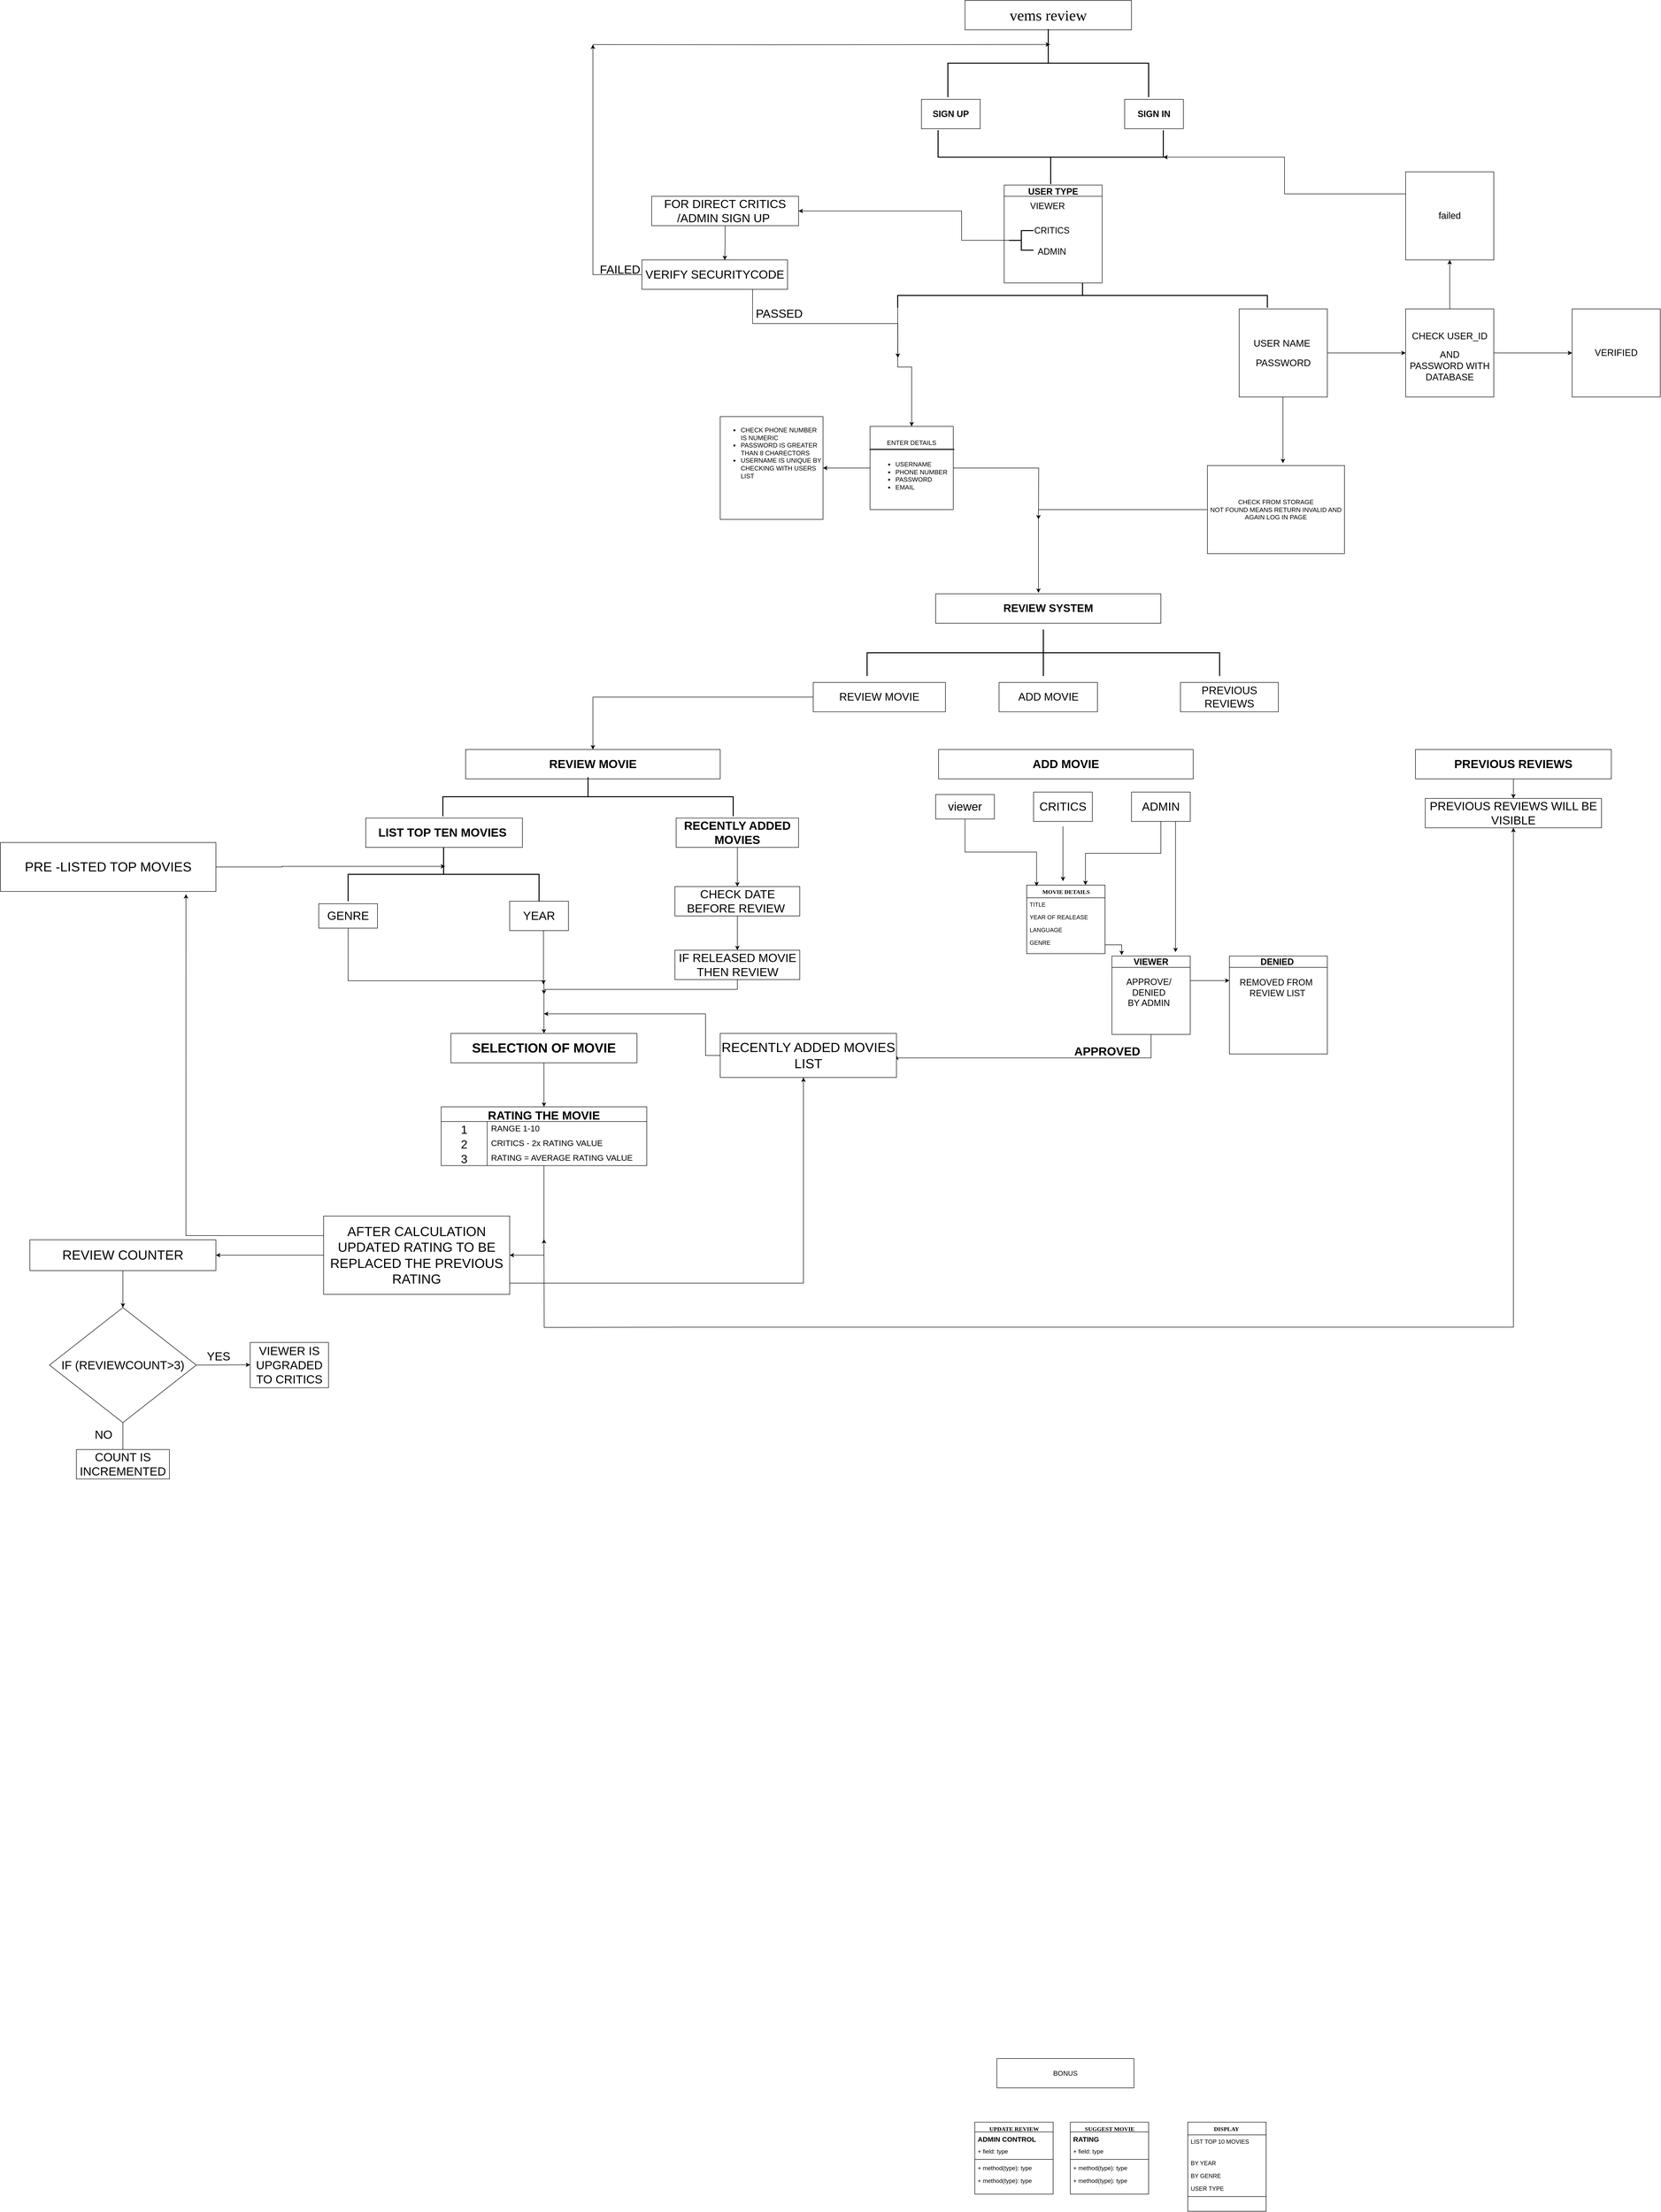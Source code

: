 <mxfile version="20.5.3" type="github">
  <diagram name="Page-1" id="9f46799a-70d6-7492-0946-bef42562c5a5">
    <mxGraphModel dx="3824" dy="2644" grid="1" gridSize="10" guides="1" tooltips="1" connect="1" arrows="1" fold="1" page="1" pageScale="1" pageWidth="1100" pageHeight="850" background="none" math="0" shadow="0">
      <root>
        <mxCell id="0" />
        <mxCell id="1" parent="0" />
        <mxCell id="78961159f06e98e8-56" value="MOVIE DETAILS" style="swimlane;html=1;fontStyle=1;align=center;verticalAlign=top;childLayout=stackLayout;horizontal=1;startSize=26;horizontalStack=0;resizeParent=1;resizeLast=0;collapsible=1;marginBottom=0;swimlaneFillColor=#ffffff;rounded=0;shadow=0;comic=0;labelBackgroundColor=none;strokeWidth=1;fillColor=none;fontFamily=Verdana;fontSize=12" parent="1" vertex="1">
          <mxGeometry x="326" y="177" width="160" height="140" as="geometry" />
        </mxCell>
        <mxCell id="78961159f06e98e8-58" value="TITLE" style="text;html=1;strokeColor=none;fillColor=none;align=left;verticalAlign=top;spacingLeft=4;spacingRight=4;whiteSpace=wrap;overflow=hidden;rotatable=0;points=[[0,0.5],[1,0.5]];portConstraint=eastwest;" parent="78961159f06e98e8-56" vertex="1">
          <mxGeometry y="26" width="160" height="26" as="geometry" />
        </mxCell>
        <mxCell id="78961159f06e98e8-57" value="YEAR OF REALEASE" style="text;html=1;strokeColor=none;fillColor=none;align=left;verticalAlign=top;spacingLeft=4;spacingRight=4;whiteSpace=wrap;overflow=hidden;rotatable=0;points=[[0,0.5],[1,0.5]];portConstraint=eastwest;" parent="78961159f06e98e8-56" vertex="1">
          <mxGeometry y="52" width="160" height="26" as="geometry" />
        </mxCell>
        <mxCell id="78961159f06e98e8-59" value="LANGUAGE" style="text;html=1;strokeColor=none;fillColor=none;align=left;verticalAlign=top;spacingLeft=4;spacingRight=4;whiteSpace=wrap;overflow=hidden;rotatable=0;points=[[0,0.5],[1,0.5]];portConstraint=eastwest;" parent="78961159f06e98e8-56" vertex="1">
          <mxGeometry y="78" width="160" height="26" as="geometry" />
        </mxCell>
        <mxCell id="78961159f06e98e8-61" value="GENRE" style="text;html=1;strokeColor=none;fillColor=none;align=left;verticalAlign=top;spacingLeft=4;spacingRight=4;whiteSpace=wrap;overflow=hidden;rotatable=0;points=[[0,0.5],[1,0.5]];portConstraint=eastwest;" parent="78961159f06e98e8-56" vertex="1">
          <mxGeometry y="104" width="160" height="36" as="geometry" />
        </mxCell>
        <mxCell id="78961159f06e98e8-108" value="UPDATE REVIEW" style="swimlane;html=1;fontStyle=1;align=center;verticalAlign=top;childLayout=stackLayout;horizontal=1;startSize=20;horizontalStack=0;resizeParent=1;resizeLast=0;collapsible=1;marginBottom=0;swimlaneFillColor=#ffffff;rounded=0;shadow=0;comic=0;labelBackgroundColor=none;strokeWidth=1;fillColor=none;fontFamily=Verdana;fontSize=12" parent="1" vertex="1">
          <mxGeometry x="220" y="2704" width="160" height="147" as="geometry" />
        </mxCell>
        <mxCell id="78961159f06e98e8-109" value="&lt;b&gt;&lt;font style=&quot;font-size: 14px;&quot;&gt;ADMIN CONTROL&lt;/font&gt;&lt;/b&gt;" style="text;html=1;strokeColor=none;fillColor=none;align=left;verticalAlign=top;spacingLeft=4;spacingRight=4;whiteSpace=wrap;overflow=hidden;rotatable=0;points=[[0,0.5],[1,0.5]];portConstraint=eastwest;" parent="78961159f06e98e8-108" vertex="1">
          <mxGeometry y="20" width="160" height="26" as="geometry" />
        </mxCell>
        <mxCell id="78961159f06e98e8-110" value="+ field: type" style="text;html=1;strokeColor=none;fillColor=none;align=left;verticalAlign=top;spacingLeft=4;spacingRight=4;whiteSpace=wrap;overflow=hidden;rotatable=0;points=[[0,0.5],[1,0.5]];portConstraint=eastwest;" parent="78961159f06e98e8-108" vertex="1">
          <mxGeometry y="46" width="160" height="26" as="geometry" />
        </mxCell>
        <mxCell id="78961159f06e98e8-116" value="" style="line;html=1;strokeWidth=1;fillColor=none;align=left;verticalAlign=middle;spacingTop=-1;spacingLeft=3;spacingRight=3;rotatable=0;labelPosition=right;points=[];portConstraint=eastwest;" parent="78961159f06e98e8-108" vertex="1">
          <mxGeometry y="72" width="160" height="8" as="geometry" />
        </mxCell>
        <mxCell id="78961159f06e98e8-117" value="+ method(type): type" style="text;html=1;strokeColor=none;fillColor=none;align=left;verticalAlign=top;spacingLeft=4;spacingRight=4;whiteSpace=wrap;overflow=hidden;rotatable=0;points=[[0,0.5],[1,0.5]];portConstraint=eastwest;" parent="78961159f06e98e8-108" vertex="1">
          <mxGeometry y="80" width="160" height="26" as="geometry" />
        </mxCell>
        <mxCell id="78961159f06e98e8-120" value="+ method(type): type" style="text;html=1;strokeColor=none;fillColor=none;align=left;verticalAlign=top;spacingLeft=4;spacingRight=4;whiteSpace=wrap;overflow=hidden;rotatable=0;points=[[0,0.5],[1,0.5]];portConstraint=eastwest;" parent="78961159f06e98e8-108" vertex="1">
          <mxGeometry y="106" width="160" height="26" as="geometry" />
        </mxCell>
        <mxCell id="sYFY0Qu50lyam46HtcYW-1" value="&lt;font face=&quot;Times New Roman&quot;&gt;&lt;span style=&quot;font-size: 31px;&quot;&gt;vems review&lt;/span&gt;&lt;/font&gt;" style="rounded=0;whiteSpace=wrap;html=1;" parent="1" vertex="1">
          <mxGeometry x="200" y="-1630" width="340" height="60" as="geometry" />
        </mxCell>
        <mxCell id="7-WyZozxblj0V6aCR82g-1" value="&lt;h2&gt;SIGN UP&lt;/h2&gt;" style="rounded=0;whiteSpace=wrap;html=1;" parent="1" vertex="1">
          <mxGeometry x="111" y="-1428" width="120" height="60" as="geometry" />
        </mxCell>
        <mxCell id="7-WyZozxblj0V6aCR82g-2" value="&lt;b&gt;&lt;font style=&quot;font-size: 18px;&quot;&gt;SIGN IN&lt;/font&gt;&lt;/b&gt;" style="rounded=0;whiteSpace=wrap;html=1;" parent="1" vertex="1">
          <mxGeometry x="526" y="-1428" width="120" height="60" as="geometry" />
        </mxCell>
        <mxCell id="KuA1bhgB0br6CfQzRi4M-9" value="" style="edgeStyle=orthogonalEdgeStyle;rounded=0;orthogonalLoop=1;jettySize=auto;html=1;" parent="1" source="7-WyZozxblj0V6aCR82g-3" target="KuA1bhgB0br6CfQzRi4M-8" edge="1">
          <mxGeometry relative="1" as="geometry" />
        </mxCell>
        <mxCell id="KuA1bhgB0br6CfQzRi4M-63" style="edgeStyle=orthogonalEdgeStyle;rounded=0;orthogonalLoop=1;jettySize=auto;html=1;fontFamily=Helvetica;fontSize=24;" parent="1" source="7-WyZozxblj0V6aCR82g-3" edge="1">
          <mxGeometry relative="1" as="geometry">
            <mxPoint x="350" y="-570" as="targetPoint" />
          </mxGeometry>
        </mxCell>
        <mxCell id="7-WyZozxblj0V6aCR82g-3" value="ENTER DETAILS&lt;br&gt;&lt;br&gt;&lt;div style=&quot;text-align: left;&quot;&gt;&lt;ul&gt;&lt;li&gt;&lt;span style=&quot;background-color: initial;&quot;&gt;USERNAME&lt;/span&gt;&lt;/li&gt;&lt;li&gt;&lt;span style=&quot;background-color: initial;&quot;&gt;PHONE NUMBER&lt;/span&gt;&lt;/li&gt;&lt;li&gt;&lt;span style=&quot;background-color: initial;&quot;&gt;PASSWORD&lt;/span&gt;&lt;/li&gt;&lt;li&gt;&lt;span style=&quot;background-color: initial;&quot;&gt;EMAIL&lt;/span&gt;&lt;/li&gt;&lt;/ul&gt;&lt;/div&gt;" style="whiteSpace=wrap;html=1;aspect=fixed;fontSize=13;" parent="1" vertex="1">
          <mxGeometry x="6" y="-760" width="170" height="170" as="geometry" />
        </mxCell>
        <mxCell id="7-WyZozxblj0V6aCR82g-6" value="" style="edgeStyle=orthogonalEdgeStyle;rounded=0;orthogonalLoop=1;jettySize=auto;html=1;fontSize=13;entryX=0.551;entryY=-0.027;entryDx=0;entryDy=0;entryPerimeter=0;" parent="1" source="7-WyZozxblj0V6aCR82g-4" target="7-WyZozxblj0V6aCR82g-7" edge="1">
          <mxGeometry relative="1" as="geometry">
            <mxPoint x="640" y="-475" as="targetPoint" />
            <Array as="points">
              <mxPoint x="850" y="-707" />
            </Array>
          </mxGeometry>
        </mxCell>
        <mxCell id="SGyxiP2BheImtmJJFHSf-2" style="edgeStyle=orthogonalEdgeStyle;rounded=0;orthogonalLoop=1;jettySize=auto;html=1;exitX=1;exitY=0.5;exitDx=0;exitDy=0;" edge="1" parent="1" source="7-WyZozxblj0V6aCR82g-4" target="SGyxiP2BheImtmJJFHSf-1">
          <mxGeometry relative="1" as="geometry" />
        </mxCell>
        <mxCell id="7-WyZozxblj0V6aCR82g-4" value="&lt;h2&gt;&lt;span style=&quot;font-weight: normal;&quot;&gt;USER NAME&amp;nbsp;&lt;/span&gt;&lt;/h2&gt;&lt;h2&gt;&lt;span style=&quot;font-weight: normal;&quot;&gt;PASSWORD&lt;/span&gt;&lt;/h2&gt;" style="whiteSpace=wrap;html=1;aspect=fixed;fontSize=13;labelPosition=center;verticalLabelPosition=middle;align=center;verticalAlign=middle;" parent="1" vertex="1">
          <mxGeometry x="760" y="-1000" width="180" height="180" as="geometry" />
        </mxCell>
        <mxCell id="KuA1bhgB0br6CfQzRi4M-61" style="edgeStyle=orthogonalEdgeStyle;rounded=0;orthogonalLoop=1;jettySize=auto;html=1;exitX=0;exitY=0.5;exitDx=0;exitDy=0;fontFamily=Helvetica;fontSize=24;" parent="1" source="7-WyZozxblj0V6aCR82g-7" edge="1">
          <mxGeometry relative="1" as="geometry">
            <mxPoint x="350" y="-420" as="targetPoint" />
            <Array as="points">
              <mxPoint x="350" y="-590" />
              <mxPoint x="350" y="-420" />
            </Array>
          </mxGeometry>
        </mxCell>
        <mxCell id="7-WyZozxblj0V6aCR82g-7" value="CHECK FROM STORAGE&lt;br&gt;NOT FOUND MEANS RETURN INVALID AND AGAIN LOG IN PAGE" style="rounded=0;whiteSpace=wrap;html=1;fontSize=13;" parent="1" vertex="1">
          <mxGeometry x="695" y="-680" width="280" height="180" as="geometry" />
        </mxCell>
        <mxCell id="7-WyZozxblj0V6aCR82g-17" value="&lt;b&gt;&lt;font style=&quot;font-size: 24px;&quot;&gt;ADD MOVIE&lt;/font&gt;&lt;/b&gt;" style="rounded=0;whiteSpace=wrap;html=1;" parent="1" vertex="1">
          <mxGeometry x="146" y="-100" width="520" height="60" as="geometry" />
        </mxCell>
        <mxCell id="KuA1bhgB0br6CfQzRi4M-30" style="edgeStyle=orthogonalEdgeStyle;rounded=0;orthogonalLoop=1;jettySize=auto;html=1;exitX=0.5;exitY=1;exitDx=0;exitDy=0;entryX=0.126;entryY=0.017;entryDx=0;entryDy=0;entryPerimeter=0;fontFamily=Helvetica;fontSize=22;" parent="1" source="7-WyZozxblj0V6aCR82g-18" target="78961159f06e98e8-56" edge="1">
          <mxGeometry relative="1" as="geometry" />
        </mxCell>
        <mxCell id="7-WyZozxblj0V6aCR82g-18" value="viewer" style="rounded=0;whiteSpace=wrap;html=1;fontSize=24;" parent="1" vertex="1">
          <mxGeometry x="140" y="-8" width="120" height="50" as="geometry" />
        </mxCell>
        <mxCell id="7-WyZozxblj0V6aCR82g-45" value="USER TYPE" style="swimlane;fontSize=18;" parent="1" vertex="1">
          <mxGeometry x="280" y="-1253" width="200" height="200" as="geometry" />
        </mxCell>
        <mxCell id="7-WyZozxblj0V6aCR82g-47" value="VIEWER" style="text;html=1;align=center;verticalAlign=middle;resizable=0;points=[];autosize=1;strokeColor=none;fillColor=none;fontSize=18;" parent="7-WyZozxblj0V6aCR82g-45" vertex="1">
          <mxGeometry x="43" y="23" width="90" height="40" as="geometry" />
        </mxCell>
        <mxCell id="7-WyZozxblj0V6aCR82g-48" value="CRITICS&lt;br&gt;&lt;br&gt;ADMIN" style="text;html=1;align=center;verticalAlign=middle;resizable=0;points=[];autosize=1;strokeColor=none;fillColor=none;fontSize=18;" parent="7-WyZozxblj0V6aCR82g-45" vertex="1">
          <mxGeometry x="47" y="75" width="100" height="80" as="geometry" />
        </mxCell>
        <mxCell id="KuA1bhgB0br6CfQzRi4M-170" value="" style="strokeWidth=2;html=1;shape=mxgraph.flowchart.annotation_2;align=left;labelPosition=right;pointerEvents=1;fontFamily=Helvetica;fontSize=24;" parent="7-WyZozxblj0V6aCR82g-45" vertex="1">
          <mxGeometry x="10" y="93" width="50" height="40" as="geometry" />
        </mxCell>
        <mxCell id="7-WyZozxblj0V6aCR82g-84" value="BONUS" style="rounded=0;whiteSpace=wrap;html=1;fontSize=14;" parent="1" vertex="1">
          <mxGeometry x="265" y="2574" width="280" height="60" as="geometry" />
        </mxCell>
        <mxCell id="7-WyZozxblj0V6aCR82g-85" value="SUGGEST MOVIE" style="swimlane;html=1;fontStyle=1;align=center;verticalAlign=top;childLayout=stackLayout;horizontal=1;startSize=20;horizontalStack=0;resizeParent=1;resizeLast=0;collapsible=1;marginBottom=0;swimlaneFillColor=#ffffff;rounded=0;shadow=0;comic=0;labelBackgroundColor=none;strokeWidth=1;fillColor=none;fontFamily=Verdana;fontSize=12" parent="1" vertex="1">
          <mxGeometry x="415" y="2704" width="160" height="147" as="geometry" />
        </mxCell>
        <mxCell id="7-WyZozxblj0V6aCR82g-86" value="&lt;span style=&quot;font-size: 14px;&quot;&gt;&lt;b&gt;RATING&lt;/b&gt;&lt;/span&gt;" style="text;html=1;strokeColor=none;fillColor=none;align=left;verticalAlign=top;spacingLeft=4;spacingRight=4;whiteSpace=wrap;overflow=hidden;rotatable=0;points=[[0,0.5],[1,0.5]];portConstraint=eastwest;" parent="7-WyZozxblj0V6aCR82g-85" vertex="1">
          <mxGeometry y="20" width="160" height="26" as="geometry" />
        </mxCell>
        <mxCell id="7-WyZozxblj0V6aCR82g-87" value="+ field: type" style="text;html=1;strokeColor=none;fillColor=none;align=left;verticalAlign=top;spacingLeft=4;spacingRight=4;whiteSpace=wrap;overflow=hidden;rotatable=0;points=[[0,0.5],[1,0.5]];portConstraint=eastwest;" parent="7-WyZozxblj0V6aCR82g-85" vertex="1">
          <mxGeometry y="46" width="160" height="26" as="geometry" />
        </mxCell>
        <mxCell id="7-WyZozxblj0V6aCR82g-88" value="" style="line;html=1;strokeWidth=1;fillColor=none;align=left;verticalAlign=middle;spacingTop=-1;spacingLeft=3;spacingRight=3;rotatable=0;labelPosition=right;points=[];portConstraint=eastwest;" parent="7-WyZozxblj0V6aCR82g-85" vertex="1">
          <mxGeometry y="72" width="160" height="8" as="geometry" />
        </mxCell>
        <mxCell id="7-WyZozxblj0V6aCR82g-89" value="+ method(type): type" style="text;html=1;strokeColor=none;fillColor=none;align=left;verticalAlign=top;spacingLeft=4;spacingRight=4;whiteSpace=wrap;overflow=hidden;rotatable=0;points=[[0,0.5],[1,0.5]];portConstraint=eastwest;" parent="7-WyZozxblj0V6aCR82g-85" vertex="1">
          <mxGeometry y="80" width="160" height="26" as="geometry" />
        </mxCell>
        <mxCell id="7-WyZozxblj0V6aCR82g-90" value="+ method(type): type" style="text;html=1;strokeColor=none;fillColor=none;align=left;verticalAlign=top;spacingLeft=4;spacingRight=4;whiteSpace=wrap;overflow=hidden;rotatable=0;points=[[0,0.5],[1,0.5]];portConstraint=eastwest;" parent="7-WyZozxblj0V6aCR82g-85" vertex="1">
          <mxGeometry y="106" width="160" height="26" as="geometry" />
        </mxCell>
        <mxCell id="7-WyZozxblj0V6aCR82g-91" value="DISPLAY&amp;nbsp;" style="swimlane;html=1;fontStyle=1;align=center;verticalAlign=top;childLayout=stackLayout;horizontal=1;startSize=26;horizontalStack=0;resizeParent=1;resizeLast=0;collapsible=1;marginBottom=0;swimlaneFillColor=#ffffff;rounded=0;shadow=0;comic=0;labelBackgroundColor=none;strokeWidth=1;fillColor=none;fontFamily=Verdana;fontSize=12" parent="1" vertex="1">
          <mxGeometry x="655" y="2704" width="160" height="182" as="geometry" />
        </mxCell>
        <mxCell id="7-WyZozxblj0V6aCR82g-92" value="LIST TOP 10 MOVIES" style="text;html=1;strokeColor=none;fillColor=none;align=left;verticalAlign=top;spacingLeft=4;spacingRight=4;whiteSpace=wrap;overflow=hidden;rotatable=0;points=[[0,0.5],[1,0.5]];portConstraint=eastwest;" parent="7-WyZozxblj0V6aCR82g-91" vertex="1">
          <mxGeometry y="26" width="160" height="44" as="geometry" />
        </mxCell>
        <mxCell id="7-WyZozxblj0V6aCR82g-93" value="BY YEAR" style="text;html=1;strokeColor=none;fillColor=none;align=left;verticalAlign=top;spacingLeft=4;spacingRight=4;whiteSpace=wrap;overflow=hidden;rotatable=0;points=[[0,0.5],[1,0.5]];portConstraint=eastwest;" parent="7-WyZozxblj0V6aCR82g-91" vertex="1">
          <mxGeometry y="70" width="160" height="26" as="geometry" />
        </mxCell>
        <mxCell id="7-WyZozxblj0V6aCR82g-94" value="BY GENRE" style="text;html=1;strokeColor=none;fillColor=none;align=left;verticalAlign=top;spacingLeft=4;spacingRight=4;whiteSpace=wrap;overflow=hidden;rotatable=0;points=[[0,0.5],[1,0.5]];portConstraint=eastwest;" parent="7-WyZozxblj0V6aCR82g-91" vertex="1">
          <mxGeometry y="96" width="160" height="26" as="geometry" />
        </mxCell>
        <mxCell id="7-WyZozxblj0V6aCR82g-95" value="USER TYPE" style="text;html=1;strokeColor=none;fillColor=none;align=left;verticalAlign=top;spacingLeft=4;spacingRight=4;whiteSpace=wrap;overflow=hidden;rotatable=0;points=[[0,0.5],[1,0.5]];portConstraint=eastwest;" parent="7-WyZozxblj0V6aCR82g-91" vertex="1">
          <mxGeometry y="122" width="160" height="26" as="geometry" />
        </mxCell>
        <mxCell id="7-WyZozxblj0V6aCR82g-96" value="" style="line;html=1;strokeWidth=1;fillColor=none;align=left;verticalAlign=middle;spacingTop=-1;spacingLeft=3;spacingRight=3;rotatable=0;labelPosition=right;points=[];portConstraint=eastwest;" parent="7-WyZozxblj0V6aCR82g-91" vertex="1">
          <mxGeometry y="148" width="160" height="8" as="geometry" />
        </mxCell>
        <mxCell id="7-WyZozxblj0V6aCR82g-97" value="+ method(type): type" style="text;html=1;strokeColor=none;fillColor=none;align=left;verticalAlign=top;spacingLeft=4;spacingRight=4;whiteSpace=wrap;overflow=hidden;rotatable=0;points=[[0,0.5],[1,0.5]];portConstraint=eastwest;" parent="7-WyZozxblj0V6aCR82g-91" vertex="1">
          <mxGeometry y="156" width="160" height="6" as="geometry" />
        </mxCell>
        <mxCell id="KuA1bhgB0br6CfQzRi4M-3" value="" style="strokeWidth=2;html=1;shape=mxgraph.flowchart.annotation_2;align=left;labelPosition=right;pointerEvents=1;rotation=90;" parent="1" vertex="1">
          <mxGeometry x="300.5" y="-1707" width="139" height="410" as="geometry" />
        </mxCell>
        <mxCell id="KuA1bhgB0br6CfQzRi4M-7" value="" style="line;strokeWidth=2;html=1;" parent="1" vertex="1">
          <mxGeometry x="5" y="-718" width="173" height="10" as="geometry" />
        </mxCell>
        <mxCell id="KuA1bhgB0br6CfQzRi4M-8" value="&lt;ul&gt;&lt;li&gt;CHECK PHONE NUMBER IS NUMERIC&lt;/li&gt;&lt;li&gt;PASSWORD IS GREATER THAN 8 CHARECTORS&lt;/li&gt;&lt;li&gt;USERNAME IS UNIQUE BY CHECKING WITH USERS LIST&lt;/li&gt;&lt;/ul&gt;" style="whiteSpace=wrap;html=1;aspect=fixed;fontSize=13;align=left;verticalAlign=top;" parent="1" vertex="1">
          <mxGeometry x="-300" y="-780" width="210" height="210" as="geometry" />
        </mxCell>
        <mxCell id="KuA1bhgB0br6CfQzRi4M-12" value="&lt;font style=&quot;font-size: 22px;&quot;&gt;&lt;b&gt;REVIEW SYSTEM&lt;/b&gt;&lt;/font&gt;" style="rounded=0;whiteSpace=wrap;html=1;fontFamily=Helvetica;" parent="1" vertex="1">
          <mxGeometry x="140" y="-418" width="460" height="60" as="geometry" />
        </mxCell>
        <mxCell id="KuA1bhgB0br6CfQzRi4M-13" value="PREVIOUS REVIEWS" style="rounded=0;whiteSpace=wrap;html=1;fontFamily=Helvetica;fontSize=22;" parent="1" vertex="1">
          <mxGeometry x="640" y="-237" width="200" height="60" as="geometry" />
        </mxCell>
        <mxCell id="KuA1bhgB0br6CfQzRi4M-14" value="ADD MOVIE" style="rounded=0;whiteSpace=wrap;html=1;fontFamily=Helvetica;fontSize=22;" parent="1" vertex="1">
          <mxGeometry x="269.5" y="-237" width="201" height="60" as="geometry" />
        </mxCell>
        <mxCell id="KuA1bhgB0br6CfQzRi4M-66" style="edgeStyle=orthogonalEdgeStyle;rounded=0;orthogonalLoop=1;jettySize=auto;html=1;entryX=0.5;entryY=0;entryDx=0;entryDy=0;fontFamily=Helvetica;fontSize=24;" parent="1" source="KuA1bhgB0br6CfQzRi4M-15" target="KuA1bhgB0br6CfQzRi4M-51" edge="1">
          <mxGeometry relative="1" as="geometry" />
        </mxCell>
        <mxCell id="KuA1bhgB0br6CfQzRi4M-15" value="REVIEW MOVIE" style="rounded=0;whiteSpace=wrap;html=1;fontFamily=Helvetica;fontSize=22;" parent="1" vertex="1">
          <mxGeometry x="-110" y="-237" width="270" height="60" as="geometry" />
        </mxCell>
        <mxCell id="KuA1bhgB0br6CfQzRi4M-29" style="edgeStyle=orthogonalEdgeStyle;rounded=0;orthogonalLoop=1;jettySize=auto;html=1;fontFamily=Helvetica;fontSize=22;" parent="1" edge="1">
          <mxGeometry relative="1" as="geometry">
            <mxPoint x="400" y="57" as="sourcePoint" />
            <mxPoint x="400" y="169" as="targetPoint" />
          </mxGeometry>
        </mxCell>
        <mxCell id="KuA1bhgB0br6CfQzRi4M-22" value="CRITICS" style="whiteSpace=wrap;html=1;fontSize=24;rounded=0;" parent="1" vertex="1">
          <mxGeometry x="340" y="-13" width="120" height="60" as="geometry" />
        </mxCell>
        <mxCell id="KuA1bhgB0br6CfQzRi4M-31" style="edgeStyle=orthogonalEdgeStyle;rounded=0;orthogonalLoop=1;jettySize=auto;html=1;exitX=0.5;exitY=1;exitDx=0;exitDy=0;entryX=0.75;entryY=0;entryDx=0;entryDy=0;fontFamily=Helvetica;fontSize=22;" parent="1" source="KuA1bhgB0br6CfQzRi4M-24" target="78961159f06e98e8-56" edge="1">
          <mxGeometry relative="1" as="geometry" />
        </mxCell>
        <mxCell id="KuA1bhgB0br6CfQzRi4M-35" style="edgeStyle=orthogonalEdgeStyle;rounded=0;orthogonalLoop=1;jettySize=auto;html=1;exitX=0.75;exitY=1;exitDx=0;exitDy=0;fontFamily=Helvetica;fontSize=22;" parent="1" source="KuA1bhgB0br6CfQzRi4M-24" edge="1">
          <mxGeometry relative="1" as="geometry">
            <mxPoint x="630" y="85" as="sourcePoint" />
            <mxPoint x="630" y="314" as="targetPoint" />
          </mxGeometry>
        </mxCell>
        <mxCell id="KuA1bhgB0br6CfQzRi4M-24" value="ADMIN" style="whiteSpace=wrap;html=1;fontSize=24;rounded=0;" parent="1" vertex="1">
          <mxGeometry x="540" y="-13" width="120" height="60" as="geometry" />
        </mxCell>
        <mxCell id="KuA1bhgB0br6CfQzRi4M-33" style="edgeStyle=orthogonalEdgeStyle;rounded=0;orthogonalLoop=1;jettySize=auto;html=1;exitX=1;exitY=0.5;exitDx=0;exitDy=0;fontFamily=Helvetica;fontSize=22;" parent="1" source="78961159f06e98e8-61" edge="1">
          <mxGeometry relative="1" as="geometry">
            <mxPoint x="520" y="320" as="targetPoint" />
          </mxGeometry>
        </mxCell>
        <mxCell id="KuA1bhgB0br6CfQzRi4M-48" style="edgeStyle=orthogonalEdgeStyle;rounded=0;orthogonalLoop=1;jettySize=auto;html=1;exitX=1;exitY=0.25;exitDx=0;exitDy=0;entryX=0;entryY=0.25;entryDx=0;entryDy=0;fontFamily=Helvetica;fontSize=18;" parent="1" source="KuA1bhgB0br6CfQzRi4M-38" target="KuA1bhgB0br6CfQzRi4M-46" edge="1">
          <mxGeometry relative="1" as="geometry">
            <Array as="points">
              <mxPoint x="660" y="372" />
            </Array>
          </mxGeometry>
        </mxCell>
        <mxCell id="KuA1bhgB0br6CfQzRi4M-128" style="edgeStyle=orthogonalEdgeStyle;rounded=0;orthogonalLoop=1;jettySize=auto;html=1;exitX=0.5;exitY=1;exitDx=0;exitDy=0;fontFamily=Helvetica;fontSize=27;entryX=1;entryY=0.5;entryDx=0;entryDy=0;" parent="1" source="KuA1bhgB0br6CfQzRi4M-38" target="KuA1bhgB0br6CfQzRi4M-102" edge="1">
          <mxGeometry relative="1" as="geometry">
            <mxPoint x="110" y="490" as="targetPoint" />
            <Array as="points">
              <mxPoint x="580" y="530" />
              <mxPoint x="60" y="530" />
            </Array>
          </mxGeometry>
        </mxCell>
        <mxCell id="KuA1bhgB0br6CfQzRi4M-38" value="VIEWER" style="swimlane;whiteSpace=wrap;html=1;fontFamily=Helvetica;fontSize=18;" parent="1" vertex="1">
          <mxGeometry x="500" y="322" width="160" height="160" as="geometry" />
        </mxCell>
        <mxCell id="KuA1bhgB0br6CfQzRi4M-39" value="APPROVE/&lt;br&gt;DENIED&lt;br&gt;BY ADMIN" style="text;html=1;align=center;verticalAlign=middle;resizable=0;points=[];autosize=1;strokeColor=none;fillColor=none;fontSize=18;fontFamily=Helvetica;" parent="KuA1bhgB0br6CfQzRi4M-38" vertex="1">
          <mxGeometry x="15" y="35" width="120" height="80" as="geometry" />
        </mxCell>
        <mxCell id="KuA1bhgB0br6CfQzRi4M-45" value="APPROVED" style="text;strokeColor=none;fillColor=none;html=1;fontSize=24;fontStyle=1;verticalAlign=middle;align=center;fontFamily=Helvetica;" parent="1" vertex="1">
          <mxGeometry x="440" y="497" width="100" height="40" as="geometry" />
        </mxCell>
        <mxCell id="KuA1bhgB0br6CfQzRi4M-46" value="DENIED&amp;nbsp;" style="swimlane;whiteSpace=wrap;html=1;fontFamily=Helvetica;fontSize=18;" parent="1" vertex="1">
          <mxGeometry x="740" y="322" width="200" height="200" as="geometry" />
        </mxCell>
        <mxCell id="KuA1bhgB0br6CfQzRi4M-47" value="REMOVED FROM&lt;br&gt;&amp;nbsp;REVIEW LIST" style="text;html=1;align=center;verticalAlign=middle;resizable=0;points=[];autosize=1;strokeColor=none;fillColor=none;fontSize=18;fontFamily=Helvetica;" parent="KuA1bhgB0br6CfQzRi4M-46" vertex="1">
          <mxGeometry x="10" y="35" width="170" height="60" as="geometry" />
        </mxCell>
        <mxCell id="KuA1bhgB0br6CfQzRi4M-51" value="&lt;span style=&quot;font-size: 24px;&quot;&gt;&lt;b&gt;REVIEW MOVIE&lt;/b&gt;&lt;/span&gt;" style="rounded=0;whiteSpace=wrap;html=1;" parent="1" vertex="1">
          <mxGeometry x="-820" y="-100" width="520" height="60" as="geometry" />
        </mxCell>
        <mxCell id="KuA1bhgB0br6CfQzRi4M-93" style="edgeStyle=orthogonalEdgeStyle;rounded=0;orthogonalLoop=1;jettySize=auto;html=1;exitX=0.5;exitY=1;exitDx=0;exitDy=0;entryX=0.5;entryY=0;entryDx=0;entryDy=0;fontFamily=Helvetica;fontSize=27;" parent="1" source="KuA1bhgB0br6CfQzRi4M-52" target="KuA1bhgB0br6CfQzRi4M-92" edge="1">
          <mxGeometry relative="1" as="geometry" />
        </mxCell>
        <mxCell id="KuA1bhgB0br6CfQzRi4M-52" value="GENRE" style="rounded=0;whiteSpace=wrap;html=1;fontSize=24;" parent="1" vertex="1">
          <mxGeometry x="-1120" y="215" width="120" height="50" as="geometry" />
        </mxCell>
        <mxCell id="KuA1bhgB0br6CfQzRi4M-95" style="edgeStyle=orthogonalEdgeStyle;rounded=0;orthogonalLoop=1;jettySize=auto;html=1;exitX=0.5;exitY=1;exitDx=0;exitDy=0;fontFamily=Helvetica;fontSize=27;" parent="1" edge="1">
          <mxGeometry relative="1" as="geometry">
            <mxPoint x="-661" y="270" as="sourcePoint" />
            <mxPoint x="-661" y="380" as="targetPoint" />
          </mxGeometry>
        </mxCell>
        <mxCell id="KuA1bhgB0br6CfQzRi4M-53" value="YEAR" style="whiteSpace=wrap;html=1;fontSize=24;rounded=0;" parent="1" vertex="1">
          <mxGeometry x="-730" y="210" width="120" height="60" as="geometry" />
        </mxCell>
        <mxCell id="KuA1bhgB0br6CfQzRi4M-69" value="" style="edgeStyle=orthogonalEdgeStyle;rounded=0;orthogonalLoop=1;jettySize=auto;html=1;fontFamily=Helvetica;fontSize=24;" parent="1" source="KuA1bhgB0br6CfQzRi4M-54" target="KuA1bhgB0br6CfQzRi4M-68" edge="1">
          <mxGeometry relative="1" as="geometry" />
        </mxCell>
        <mxCell id="KuA1bhgB0br6CfQzRi4M-54" value="&lt;b&gt;RECENTLY ADDED MOVIES&lt;/b&gt;" style="whiteSpace=wrap;html=1;fontSize=24;rounded=0;" parent="1" vertex="1">
          <mxGeometry x="-390" y="40" width="250" height="60" as="geometry" />
        </mxCell>
        <mxCell id="KuA1bhgB0br6CfQzRi4M-55" value="&lt;font size=&quot;1&quot; style=&quot;&quot;&gt;&lt;b style=&quot;font-size: 24px;&quot;&gt;LIST TOP TEN MOVIES&amp;nbsp;&lt;/b&gt;&lt;/font&gt;" style="rounded=0;whiteSpace=wrap;html=1;fontFamily=Helvetica;fontSize=18;align=center;" parent="1" vertex="1">
          <mxGeometry x="-1024" y="40" width="320" height="60" as="geometry" />
        </mxCell>
        <mxCell id="KuA1bhgB0br6CfQzRi4M-56" value="" style="strokeWidth=2;html=1;shape=mxgraph.flowchart.annotation_2;align=left;labelPosition=right;pointerEvents=1;fontFamily=Helvetica;fontSize=24;rotation=90;" parent="1" vertex="1">
          <mxGeometry x="-920" y="-40" width="110" height="390" as="geometry" />
        </mxCell>
        <mxCell id="KuA1bhgB0br6CfQzRi4M-57" value="" style="strokeWidth=2;html=1;shape=mxgraph.flowchart.annotation_2;align=left;labelPosition=right;pointerEvents=1;fontFamily=Helvetica;fontSize=24;rotation=-90;" parent="1" vertex="1">
          <mxGeometry x="320" y="-1540" width="110" height="460" as="geometry" />
        </mxCell>
        <mxCell id="KuA1bhgB0br6CfQzRi4M-160" style="edgeStyle=orthogonalEdgeStyle;rounded=0;orthogonalLoop=1;jettySize=auto;html=1;exitX=1;exitY=1;exitDx=0;exitDy=0;exitPerimeter=0;entryX=0.5;entryY=0;entryDx=0;entryDy=0;shadow=0;fontFamily=Helvetica;fontSize=24;" parent="1" source="KuA1bhgB0br6CfQzRi4M-59" target="7-WyZozxblj0V6aCR82g-3" edge="1">
          <mxGeometry relative="1" as="geometry" />
        </mxCell>
        <mxCell id="KuA1bhgB0br6CfQzRi4M-59" value="" style="strokeWidth=2;html=1;shape=mxgraph.flowchart.annotation_2;align=left;labelPosition=right;pointerEvents=1;fontFamily=Helvetica;fontSize=24;rotation=90;" parent="1" vertex="1">
          <mxGeometry x="415" y="-1405" width="50" height="755" as="geometry" />
        </mxCell>
        <mxCell id="KuA1bhgB0br6CfQzRi4M-64" value="" style="strokeWidth=2;html=1;shape=mxgraph.flowchart.annotation_2;align=left;labelPosition=right;pointerEvents=1;fontFamily=Helvetica;fontSize=24;rotation=90;" parent="1" vertex="1">
          <mxGeometry x="312.5" y="-657.5" width="95" height="720" as="geometry" />
        </mxCell>
        <mxCell id="KuA1bhgB0br6CfQzRi4M-65" value="" style="line;strokeWidth=2;direction=south;html=1;fontFamily=Helvetica;fontSize=24;" parent="1" vertex="1">
          <mxGeometry x="355" y="-310" width="10" height="60" as="geometry" />
        </mxCell>
        <mxCell id="KuA1bhgB0br6CfQzRi4M-67" value="" style="strokeWidth=2;html=1;shape=mxgraph.flowchart.annotation_2;align=left;labelPosition=right;pointerEvents=1;fontFamily=Helvetica;fontSize=24;rotation=90;" parent="1" vertex="1">
          <mxGeometry x="-610" y="-300" width="80" height="593" as="geometry" />
        </mxCell>
        <mxCell id="KuA1bhgB0br6CfQzRi4M-71" value="" style="edgeStyle=orthogonalEdgeStyle;rounded=0;orthogonalLoop=1;jettySize=auto;html=1;fontFamily=Helvetica;fontSize=24;" parent="1" source="KuA1bhgB0br6CfQzRi4M-68" target="KuA1bhgB0br6CfQzRi4M-70" edge="1">
          <mxGeometry relative="1" as="geometry" />
        </mxCell>
        <mxCell id="KuA1bhgB0br6CfQzRi4M-68" value="CHECK DATE BEFORE REVIEW&amp;nbsp;" style="whiteSpace=wrap;html=1;fontSize=24;rounded=0;" parent="1" vertex="1">
          <mxGeometry x="-392.5" y="180" width="255" height="60" as="geometry" />
        </mxCell>
        <mxCell id="KuA1bhgB0br6CfQzRi4M-97" style="edgeStyle=orthogonalEdgeStyle;rounded=0;orthogonalLoop=1;jettySize=auto;html=1;exitX=0.5;exitY=1;exitDx=0;exitDy=0;fontFamily=Helvetica;fontSize=27;" parent="1" source="KuA1bhgB0br6CfQzRi4M-70" edge="1">
          <mxGeometry relative="1" as="geometry">
            <mxPoint x="-660" y="400" as="targetPoint" />
            <Array as="points">
              <mxPoint x="-265" y="390" />
              <mxPoint x="-660" y="390" />
            </Array>
          </mxGeometry>
        </mxCell>
        <mxCell id="KuA1bhgB0br6CfQzRi4M-70" value="IF RELEASED MOVIE THEN REVIEW" style="whiteSpace=wrap;html=1;fontSize=24;rounded=0;" parent="1" vertex="1">
          <mxGeometry x="-392.5" y="310" width="255" height="60" as="geometry" />
        </mxCell>
        <mxCell id="KuA1bhgB0br6CfQzRi4M-114" style="edgeStyle=orthogonalEdgeStyle;rounded=0;orthogonalLoop=1;jettySize=auto;html=1;fontFamily=Helvetica;fontSize=27;entryX=1;entryY=0.5;entryDx=0;entryDy=0;" parent="1" source="KuA1bhgB0br6CfQzRi4M-82" target="KuA1bhgB0br6CfQzRi4M-103" edge="1">
          <mxGeometry relative="1" as="geometry">
            <mxPoint x="-710" y="980" as="targetPoint" />
          </mxGeometry>
        </mxCell>
        <mxCell id="KuA1bhgB0br6CfQzRi4M-82" value="RATING THE MOVIE" style="shape=table;startSize=30;container=1;collapsible=0;childLayout=tableLayout;fixedRows=1;rowLines=0;fontStyle=1;fontFamily=Helvetica;fontSize=24;" parent="1" vertex="1">
          <mxGeometry x="-870" y="630" width="420" height="120" as="geometry" />
        </mxCell>
        <mxCell id="KuA1bhgB0br6CfQzRi4M-83" value="" style="shape=tableRow;horizontal=0;startSize=0;swimlaneHead=0;swimlaneBody=0;top=0;left=0;bottom=0;right=0;collapsible=0;dropTarget=0;fillColor=none;points=[[0,0.5],[1,0.5]];portConstraint=eastwest;fontFamily=Helvetica;fontSize=24;" parent="KuA1bhgB0br6CfQzRi4M-82" vertex="1">
          <mxGeometry y="30" width="420" height="30" as="geometry" />
        </mxCell>
        <mxCell id="KuA1bhgB0br6CfQzRi4M-84" value="1" style="shape=partialRectangle;html=1;whiteSpace=wrap;connectable=0;fillColor=none;top=0;left=0;bottom=0;right=0;overflow=hidden;pointerEvents=1;fontFamily=Helvetica;fontSize=24;" parent="KuA1bhgB0br6CfQzRi4M-83" vertex="1">
          <mxGeometry width="94" height="30" as="geometry">
            <mxRectangle width="94" height="30" as="alternateBounds" />
          </mxGeometry>
        </mxCell>
        <mxCell id="KuA1bhgB0br6CfQzRi4M-85" value="RANGE 1-10" style="shape=partialRectangle;html=1;whiteSpace=wrap;connectable=0;fillColor=none;top=0;left=0;bottom=0;right=0;align=left;spacingLeft=6;overflow=hidden;fontFamily=Helvetica;fontSize=17;" parent="KuA1bhgB0br6CfQzRi4M-83" vertex="1">
          <mxGeometry x="94" width="326" height="30" as="geometry">
            <mxRectangle width="326" height="30" as="alternateBounds" />
          </mxGeometry>
        </mxCell>
        <mxCell id="KuA1bhgB0br6CfQzRi4M-86" value="" style="shape=tableRow;horizontal=0;startSize=0;swimlaneHead=0;swimlaneBody=0;top=0;left=0;bottom=0;right=0;collapsible=0;dropTarget=0;fillColor=none;points=[[0,0.5],[1,0.5]];portConstraint=eastwest;fontFamily=Helvetica;fontSize=24;" parent="KuA1bhgB0br6CfQzRi4M-82" vertex="1">
          <mxGeometry y="60" width="420" height="30" as="geometry" />
        </mxCell>
        <mxCell id="KuA1bhgB0br6CfQzRi4M-87" value="2" style="shape=partialRectangle;html=1;whiteSpace=wrap;connectable=0;fillColor=none;top=0;left=0;bottom=0;right=0;overflow=hidden;fontFamily=Helvetica;fontSize=24;" parent="KuA1bhgB0br6CfQzRi4M-86" vertex="1">
          <mxGeometry width="94" height="30" as="geometry">
            <mxRectangle width="94" height="30" as="alternateBounds" />
          </mxGeometry>
        </mxCell>
        <mxCell id="KuA1bhgB0br6CfQzRi4M-88" value="CRITICS - 2x RATING VALUE" style="shape=partialRectangle;html=1;whiteSpace=wrap;connectable=0;fillColor=none;top=0;left=0;bottom=0;right=0;align=left;spacingLeft=6;overflow=hidden;fontFamily=Helvetica;fontSize=17;" parent="KuA1bhgB0br6CfQzRi4M-86" vertex="1">
          <mxGeometry x="94" width="326" height="30" as="geometry">
            <mxRectangle width="326" height="30" as="alternateBounds" />
          </mxGeometry>
        </mxCell>
        <mxCell id="KuA1bhgB0br6CfQzRi4M-89" value="" style="shape=tableRow;horizontal=0;startSize=0;swimlaneHead=0;swimlaneBody=0;top=0;left=0;bottom=0;right=0;collapsible=0;dropTarget=0;fillColor=none;points=[[0,0.5],[1,0.5]];portConstraint=eastwest;fontFamily=Helvetica;fontSize=24;" parent="KuA1bhgB0br6CfQzRi4M-82" vertex="1">
          <mxGeometry y="90" width="420" height="30" as="geometry" />
        </mxCell>
        <mxCell id="KuA1bhgB0br6CfQzRi4M-90" value="3" style="shape=partialRectangle;html=1;whiteSpace=wrap;connectable=0;fillColor=none;top=0;left=0;bottom=0;right=0;overflow=hidden;fontFamily=Helvetica;fontSize=24;" parent="KuA1bhgB0br6CfQzRi4M-89" vertex="1">
          <mxGeometry width="94" height="30" as="geometry">
            <mxRectangle width="94" height="30" as="alternateBounds" />
          </mxGeometry>
        </mxCell>
        <mxCell id="KuA1bhgB0br6CfQzRi4M-91" value="RATING = AVERAGE RATING VALUE" style="shape=partialRectangle;html=1;whiteSpace=wrap;connectable=0;fillColor=none;top=0;left=0;bottom=0;right=0;align=left;spacingLeft=6;overflow=hidden;fontFamily=Helvetica;fontSize=17;" parent="KuA1bhgB0br6CfQzRi4M-89" vertex="1">
          <mxGeometry x="94" width="326" height="30" as="geometry">
            <mxRectangle width="326" height="30" as="alternateBounds" />
          </mxGeometry>
        </mxCell>
        <mxCell id="KuA1bhgB0br6CfQzRi4M-98" style="edgeStyle=orthogonalEdgeStyle;rounded=0;orthogonalLoop=1;jettySize=auto;html=1;exitX=0.5;exitY=1;exitDx=0;exitDy=0;entryX=0.5;entryY=0;entryDx=0;entryDy=0;fontFamily=Helvetica;fontSize=27;" parent="1" source="KuA1bhgB0br6CfQzRi4M-92" target="KuA1bhgB0br6CfQzRi4M-82" edge="1">
          <mxGeometry relative="1" as="geometry" />
        </mxCell>
        <mxCell id="KuA1bhgB0br6CfQzRi4M-92" value="&lt;b&gt;&lt;font style=&quot;font-size: 27px;&quot;&gt;SELECTION OF MOVIE&lt;/font&gt;&lt;/b&gt;" style="rounded=0;whiteSpace=wrap;html=1;fontFamily=Helvetica;fontSize=19;" parent="1" vertex="1">
          <mxGeometry x="-850" y="480" width="380" height="60" as="geometry" />
        </mxCell>
        <mxCell id="KuA1bhgB0br6CfQzRi4M-101" style="edgeStyle=orthogonalEdgeStyle;rounded=0;orthogonalLoop=1;jettySize=auto;html=1;exitX=1;exitY=0.5;exitDx=0;exitDy=0;entryX=0.352;entryY=0.492;entryDx=0;entryDy=0;entryPerimeter=0;fontFamily=Helvetica;fontSize=27;" parent="1" source="KuA1bhgB0br6CfQzRi4M-100" target="KuA1bhgB0br6CfQzRi4M-56" edge="1">
          <mxGeometry relative="1" as="geometry" />
        </mxCell>
        <mxCell id="KuA1bhgB0br6CfQzRi4M-100" value="PRE -LISTED TOP MOVIES" style="rounded=0;whiteSpace=wrap;html=1;fontFamily=Helvetica;fontSize=27;" parent="1" vertex="1">
          <mxGeometry x="-1770" y="90" width="440" height="100" as="geometry" />
        </mxCell>
        <mxCell id="KuA1bhgB0br6CfQzRi4M-122" style="edgeStyle=orthogonalEdgeStyle;rounded=0;orthogonalLoop=1;jettySize=auto;html=1;exitX=0;exitY=0.5;exitDx=0;exitDy=0;fontFamily=Helvetica;fontSize=27;shadow=0;" parent="1" source="KuA1bhgB0br6CfQzRi4M-102" edge="1">
          <mxGeometry relative="1" as="geometry">
            <mxPoint x="-660" y="440" as="targetPoint" />
            <Array as="points">
              <mxPoint x="-330" y="525" />
              <mxPoint x="-330" y="440" />
            </Array>
          </mxGeometry>
        </mxCell>
        <mxCell id="KuA1bhgB0br6CfQzRi4M-102" value="RECENTLY ADDED MOVIES LIST" style="rounded=0;whiteSpace=wrap;html=1;fontFamily=Helvetica;fontSize=27;" parent="1" vertex="1">
          <mxGeometry x="-300" y="480" width="360" height="90" as="geometry" />
        </mxCell>
        <mxCell id="KuA1bhgB0br6CfQzRi4M-116" style="edgeStyle=orthogonalEdgeStyle;rounded=0;orthogonalLoop=1;jettySize=auto;html=1;exitX=1;exitY=0.5;exitDx=0;exitDy=0;fontFamily=Helvetica;fontSize=27;" parent="1" source="KuA1bhgB0br6CfQzRi4M-103" edge="1">
          <mxGeometry relative="1" as="geometry">
            <mxPoint x="-1110" y="928" as="sourcePoint" />
            <mxPoint x="-130" y="570" as="targetPoint" />
            <Array as="points">
              <mxPoint x="-730" y="990" />
              <mxPoint x="-130" y="990" />
            </Array>
          </mxGeometry>
        </mxCell>
        <mxCell id="KuA1bhgB0br6CfQzRi4M-118" style="edgeStyle=orthogonalEdgeStyle;rounded=0;orthogonalLoop=1;jettySize=auto;html=1;exitX=0;exitY=0.25;exitDx=0;exitDy=0;fontFamily=Helvetica;fontSize=27;entryX=0.861;entryY=1.056;entryDx=0;entryDy=0;entryPerimeter=0;" parent="1" source="KuA1bhgB0br6CfQzRi4M-103" target="KuA1bhgB0br6CfQzRi4M-100" edge="1">
          <mxGeometry relative="1" as="geometry">
            <mxPoint x="-1360" y="360" as="targetPoint" />
          </mxGeometry>
        </mxCell>
        <mxCell id="KuA1bhgB0br6CfQzRi4M-138" style="edgeStyle=orthogonalEdgeStyle;rounded=0;orthogonalLoop=1;jettySize=auto;html=1;exitX=0;exitY=0.5;exitDx=0;exitDy=0;shadow=0;fontFamily=Helvetica;fontSize=24;" parent="1" source="KuA1bhgB0br6CfQzRi4M-103" target="KuA1bhgB0br6CfQzRi4M-137" edge="1">
          <mxGeometry relative="1" as="geometry" />
        </mxCell>
        <mxCell id="KuA1bhgB0br6CfQzRi4M-103" value="AFTER CALCULATION UPDATED RATING TO BE REPLACED THE PREVIOUS RATING" style="rounded=0;whiteSpace=wrap;html=1;fontFamily=Helvetica;fontSize=27;" parent="1" vertex="1">
          <mxGeometry x="-1110" y="853" width="380" height="160" as="geometry" />
        </mxCell>
        <mxCell id="KuA1bhgB0br6CfQzRi4M-131" style="edgeStyle=orthogonalEdgeStyle;rounded=0;orthogonalLoop=1;jettySize=auto;html=1;exitX=0.5;exitY=1;exitDx=0;exitDy=0;entryX=0.5;entryY=0;entryDx=0;entryDy=0;shadow=0;fontFamily=Helvetica;fontSize=24;" parent="1" source="KuA1bhgB0br6CfQzRi4M-129" target="KuA1bhgB0br6CfQzRi4M-130" edge="1">
          <mxGeometry relative="1" as="geometry" />
        </mxCell>
        <mxCell id="KuA1bhgB0br6CfQzRi4M-129" value="&lt;font size=&quot;1&quot; style=&quot;&quot;&gt;&lt;b style=&quot;font-size: 24px;&quot;&gt;PREVIOUS REVIEWS&lt;/b&gt;&lt;/font&gt;" style="rounded=0;whiteSpace=wrap;html=1;" parent="1" vertex="1">
          <mxGeometry x="1120" y="-100" width="400" height="60" as="geometry" />
        </mxCell>
        <mxCell id="KuA1bhgB0br6CfQzRi4M-130" value="PREVIOUS REVIEWS WILL BE VISIBLE" style="rounded=0;whiteSpace=wrap;html=1;fontFamily=Helvetica;fontSize=24;" parent="1" vertex="1">
          <mxGeometry x="1140" width="360" height="60" as="geometry" />
        </mxCell>
        <mxCell id="KuA1bhgB0br6CfQzRi4M-135" style="edgeStyle=orthogonalEdgeStyle;rounded=0;orthogonalLoop=1;jettySize=auto;html=1;exitX=0;exitY=0.5;exitDx=0;exitDy=0;shadow=0;fontFamily=Helvetica;fontSize=24;" parent="1" edge="1">
          <mxGeometry relative="1" as="geometry">
            <mxPoint x="-350" y="1080" as="sourcePoint" />
            <mxPoint x="-660" y="900" as="targetPoint" />
          </mxGeometry>
        </mxCell>
        <mxCell id="KuA1bhgB0br6CfQzRi4M-136" style="edgeStyle=orthogonalEdgeStyle;rounded=0;orthogonalLoop=1;jettySize=auto;html=1;entryX=0.5;entryY=1;entryDx=0;entryDy=0;shadow=0;fontFamily=Helvetica;fontSize=24;" parent="1" target="KuA1bhgB0br6CfQzRi4M-130" edge="1">
          <mxGeometry relative="1" as="geometry">
            <mxPoint x="-360" y="1080" as="sourcePoint" />
            <Array as="points">
              <mxPoint x="1320" y="1080" />
            </Array>
          </mxGeometry>
        </mxCell>
        <mxCell id="KuA1bhgB0br6CfQzRi4M-140" style="edgeStyle=orthogonalEdgeStyle;rounded=0;orthogonalLoop=1;jettySize=auto;html=1;exitX=0.5;exitY=1;exitDx=0;exitDy=0;entryX=0.5;entryY=0;entryDx=0;entryDy=0;shadow=0;fontFamily=Helvetica;fontSize=24;" parent="1" source="KuA1bhgB0br6CfQzRi4M-137" target="KuA1bhgB0br6CfQzRi4M-139" edge="1">
          <mxGeometry relative="1" as="geometry" />
        </mxCell>
        <mxCell id="KuA1bhgB0br6CfQzRi4M-137" value="REVIEW COUNTER" style="rounded=0;whiteSpace=wrap;html=1;fontFamily=Helvetica;fontSize=27;" parent="1" vertex="1">
          <mxGeometry x="-1710" y="901.5" width="380" height="63" as="geometry" />
        </mxCell>
        <mxCell id="KuA1bhgB0br6CfQzRi4M-144" style="edgeStyle=orthogonalEdgeStyle;rounded=0;orthogonalLoop=1;jettySize=auto;html=1;exitX=1;exitY=0.5;exitDx=0;exitDy=0;shadow=0;fontFamily=Helvetica;fontSize=24;" parent="1" source="KuA1bhgB0br6CfQzRi4M-139" edge="1">
          <mxGeometry relative="1" as="geometry">
            <mxPoint x="-1260" y="1157" as="targetPoint" />
          </mxGeometry>
        </mxCell>
        <mxCell id="KuA1bhgB0br6CfQzRi4M-148" style="edgeStyle=orthogonalEdgeStyle;rounded=0;orthogonalLoop=1;jettySize=auto;html=1;exitX=0.5;exitY=1;exitDx=0;exitDy=0;shadow=0;fontFamily=Helvetica;fontSize=24;" parent="1" source="KuA1bhgB0br6CfQzRi4M-139" edge="1">
          <mxGeometry relative="1" as="geometry">
            <mxPoint x="-1520" y="1222" as="targetPoint" />
            <Array as="points">
              <mxPoint x="-1520" y="1330" />
              <mxPoint x="-1520" y="1330" />
            </Array>
          </mxGeometry>
        </mxCell>
        <mxCell id="KuA1bhgB0br6CfQzRi4M-139" value="IF (REVIEWCOUNT&amp;gt;3)" style="rhombus;whiteSpace=wrap;html=1;fontFamily=Helvetica;fontSize=24;" parent="1" vertex="1">
          <mxGeometry x="-1670" y="1040" width="300" height="235" as="geometry" />
        </mxCell>
        <mxCell id="KuA1bhgB0br6CfQzRi4M-145" value="VIEWER IS UPGRADED TO CRITICS" style="rounded=0;whiteSpace=wrap;html=1;fontFamily=Helvetica;fontSize=24;" parent="1" vertex="1">
          <mxGeometry x="-1260" y="1111.25" width="160" height="92.5" as="geometry" />
        </mxCell>
        <mxCell id="KuA1bhgB0br6CfQzRi4M-146" value="YES" style="text;html=1;align=center;verticalAlign=middle;resizable=0;points=[];autosize=1;strokeColor=none;fillColor=none;fontSize=24;fontFamily=Helvetica;" parent="1" vertex="1">
          <mxGeometry x="-1360" y="1120" width="70" height="40" as="geometry" />
        </mxCell>
        <mxCell id="KuA1bhgB0br6CfQzRi4M-149" value="COUNT IS INCREMENTED" style="rounded=0;whiteSpace=wrap;html=1;fontFamily=Helvetica;fontSize=24;" parent="1" vertex="1">
          <mxGeometry x="-1615" y="1330" width="190" height="60" as="geometry" />
        </mxCell>
        <mxCell id="KuA1bhgB0br6CfQzRi4M-150" value="NO" style="text;html=1;align=center;verticalAlign=middle;resizable=0;points=[];autosize=1;strokeColor=none;fillColor=none;fontSize=24;fontFamily=Helvetica;" parent="1" vertex="1">
          <mxGeometry x="-1590" y="1280" width="60" height="40" as="geometry" />
        </mxCell>
        <mxCell id="KuA1bhgB0br6CfQzRi4M-157" style="edgeStyle=orthogonalEdgeStyle;rounded=0;orthogonalLoop=1;jettySize=auto;html=1;exitX=0.5;exitY=1;exitDx=0;exitDy=0;entryX=0.569;entryY=0.005;entryDx=0;entryDy=0;entryPerimeter=0;shadow=0;fontFamily=Helvetica;fontSize=24;" parent="1" source="KuA1bhgB0br6CfQzRi4M-151" target="KuA1bhgB0br6CfQzRi4M-156" edge="1">
          <mxGeometry relative="1" as="geometry" />
        </mxCell>
        <mxCell id="KuA1bhgB0br6CfQzRi4M-151" value="FOR DIRECT CRITICS /ADMIN SIGN UP&amp;nbsp;" style="rounded=0;whiteSpace=wrap;html=1;fontFamily=Helvetica;fontSize=24;" parent="1" vertex="1">
          <mxGeometry x="-440" y="-1230" width="300" height="60" as="geometry" />
        </mxCell>
        <mxCell id="KuA1bhgB0br6CfQzRi4M-155" style="edgeStyle=orthogonalEdgeStyle;rounded=0;orthogonalLoop=1;jettySize=auto;html=1;shadow=0;fontFamily=Helvetica;fontSize=24;entryX=1;entryY=0.5;entryDx=0;entryDy=0;startArrow=none;" parent="1" source="KuA1bhgB0br6CfQzRi4M-170" target="KuA1bhgB0br6CfQzRi4M-151" edge="1">
          <mxGeometry relative="1" as="geometry">
            <mxPoint x="-20.7" y="-1170.32" as="targetPoint" />
            <Array as="points">
              <mxPoint x="193" y="-1140" />
              <mxPoint x="193" y="-1200" />
            </Array>
          </mxGeometry>
        </mxCell>
        <mxCell id="KuA1bhgB0br6CfQzRi4M-159" style="edgeStyle=orthogonalEdgeStyle;rounded=0;orthogonalLoop=1;jettySize=auto;html=1;exitX=0.75;exitY=1;exitDx=0;exitDy=0;shadow=0;fontFamily=Helvetica;fontSize=24;" parent="1" edge="1">
          <mxGeometry relative="1" as="geometry">
            <mxPoint x="-233.875" y="-1040" as="sourcePoint" />
            <mxPoint x="62.765" y="-900" as="targetPoint" />
            <Array as="points">
              <mxPoint x="-234" y="-970" />
              <mxPoint x="63" y="-970" />
            </Array>
          </mxGeometry>
        </mxCell>
        <mxCell id="KuA1bhgB0br6CfQzRi4M-163" style="edgeStyle=orthogonalEdgeStyle;rounded=0;orthogonalLoop=1;jettySize=auto;html=1;shadow=0;fontFamily=Helvetica;fontSize=24;" parent="1" source="KuA1bhgB0br6CfQzRi4M-156" edge="1">
          <mxGeometry relative="1" as="geometry">
            <mxPoint x="-560" y="-1540" as="targetPoint" />
            <Array as="points">
              <mxPoint x="-560" y="-1070" />
              <mxPoint x="-560" y="-1360" />
            </Array>
          </mxGeometry>
        </mxCell>
        <mxCell id="KuA1bhgB0br6CfQzRi4M-156" value="VERIFY SECURITYCODE" style="rounded=0;whiteSpace=wrap;html=1;fontFamily=Helvetica;fontSize=24;" parent="1" vertex="1">
          <mxGeometry x="-460" y="-1100" width="297.5" height="60" as="geometry" />
        </mxCell>
        <mxCell id="KuA1bhgB0br6CfQzRi4M-161" value="PASSED" style="text;html=1;align=center;verticalAlign=middle;resizable=0;points=[];autosize=1;strokeColor=none;fillColor=none;fontSize=24;fontFamily=Helvetica;" parent="1" vertex="1">
          <mxGeometry x="-240" y="-1010" width="120" height="40" as="geometry" />
        </mxCell>
        <mxCell id="KuA1bhgB0br6CfQzRi4M-168" style="edgeStyle=orthogonalEdgeStyle;rounded=0;orthogonalLoop=1;jettySize=auto;html=1;entryX=0.226;entryY=0.491;entryDx=0;entryDy=0;entryPerimeter=0;shadow=0;fontFamily=Helvetica;fontSize=24;" parent="1" target="KuA1bhgB0br6CfQzRi4M-3" edge="1">
          <mxGeometry relative="1" as="geometry">
            <mxPoint x="-560" y="-1540" as="sourcePoint" />
          </mxGeometry>
        </mxCell>
        <mxCell id="KuA1bhgB0br6CfQzRi4M-169" value="FAILED" style="text;html=1;align=center;verticalAlign=middle;resizable=0;points=[];autosize=1;strokeColor=none;fillColor=none;fontSize=24;fontFamily=Helvetica;" parent="1" vertex="1">
          <mxGeometry x="-560" y="-1100" width="110" height="40" as="geometry" />
        </mxCell>
        <mxCell id="SGyxiP2BheImtmJJFHSf-4" style="edgeStyle=orthogonalEdgeStyle;rounded=0;orthogonalLoop=1;jettySize=auto;html=1;exitX=1;exitY=0.5;exitDx=0;exitDy=0;fontSize=19;" edge="1" parent="1" source="SGyxiP2BheImtmJJFHSf-1" target="SGyxiP2BheImtmJJFHSf-3">
          <mxGeometry relative="1" as="geometry" />
        </mxCell>
        <mxCell id="SGyxiP2BheImtmJJFHSf-6" style="edgeStyle=orthogonalEdgeStyle;rounded=0;orthogonalLoop=1;jettySize=auto;html=1;exitX=0.5;exitY=0;exitDx=0;exitDy=0;fontSize=19;" edge="1" parent="1" source="SGyxiP2BheImtmJJFHSf-1" target="SGyxiP2BheImtmJJFHSf-5">
          <mxGeometry relative="1" as="geometry" />
        </mxCell>
        <mxCell id="SGyxiP2BheImtmJJFHSf-1" value="&lt;h2 style=&quot;font-size: 19px;&quot;&gt;&lt;span style=&quot;font-weight: 400;&quot;&gt;&lt;font style=&quot;font-size: 19px;&quot;&gt;CHECK USER_ID&lt;/font&gt;&lt;/span&gt;&lt;/h2&gt;&lt;div style=&quot;font-size: 19px;&quot;&gt;&lt;span style=&quot;font-weight: 400;&quot;&gt;&lt;font style=&quot;font-size: 19px;&quot;&gt;AND&lt;/font&gt;&lt;/span&gt;&lt;/div&gt;&lt;div style=&quot;font-size: 19px;&quot;&gt;&lt;span style=&quot;font-weight: 400;&quot;&gt;&lt;font style=&quot;font-size: 19px;&quot;&gt;PASSWORD WITH&lt;/font&gt;&lt;/span&gt;&lt;/div&gt;&lt;div style=&quot;font-size: 19px;&quot;&gt;&lt;span style=&quot;font-weight: 400;&quot;&gt;&lt;font style=&quot;font-size: 19px;&quot;&gt;DATABASE&lt;/font&gt;&lt;/span&gt;&lt;/div&gt;" style="whiteSpace=wrap;html=1;aspect=fixed;fontSize=13;labelPosition=center;verticalLabelPosition=middle;align=center;verticalAlign=middle;" vertex="1" parent="1">
          <mxGeometry x="1100" y="-1000" width="180" height="180" as="geometry" />
        </mxCell>
        <mxCell id="SGyxiP2BheImtmJJFHSf-3" value="&lt;h2 style=&quot;font-size: 19px;&quot;&gt;&lt;span style=&quot;font-weight: 400;&quot;&gt;VERIFIED&lt;/span&gt;&lt;/h2&gt;" style="whiteSpace=wrap;html=1;aspect=fixed;fontSize=13;labelPosition=center;verticalLabelPosition=middle;align=center;verticalAlign=middle;" vertex="1" parent="1">
          <mxGeometry x="1440" y="-1000" width="180" height="180" as="geometry" />
        </mxCell>
        <mxCell id="SGyxiP2BheImtmJJFHSf-7" style="edgeStyle=orthogonalEdgeStyle;rounded=0;orthogonalLoop=1;jettySize=auto;html=1;exitX=0;exitY=0.25;exitDx=0;exitDy=0;fontSize=19;" edge="1" parent="1" source="SGyxiP2BheImtmJJFHSf-5" target="KuA1bhgB0br6CfQzRi4M-57">
          <mxGeometry relative="1" as="geometry" />
        </mxCell>
        <mxCell id="SGyxiP2BheImtmJJFHSf-5" value="&lt;h2 style=&quot;font-size: 19px;&quot;&gt;&lt;span style=&quot;font-weight: 400;&quot;&gt;failed&lt;/span&gt;&lt;/h2&gt;" style="whiteSpace=wrap;html=1;aspect=fixed;fontSize=13;labelPosition=center;verticalLabelPosition=middle;align=center;verticalAlign=middle;" vertex="1" parent="1">
          <mxGeometry x="1100" y="-1280" width="180" height="180" as="geometry" />
        </mxCell>
      </root>
    </mxGraphModel>
  </diagram>
</mxfile>
